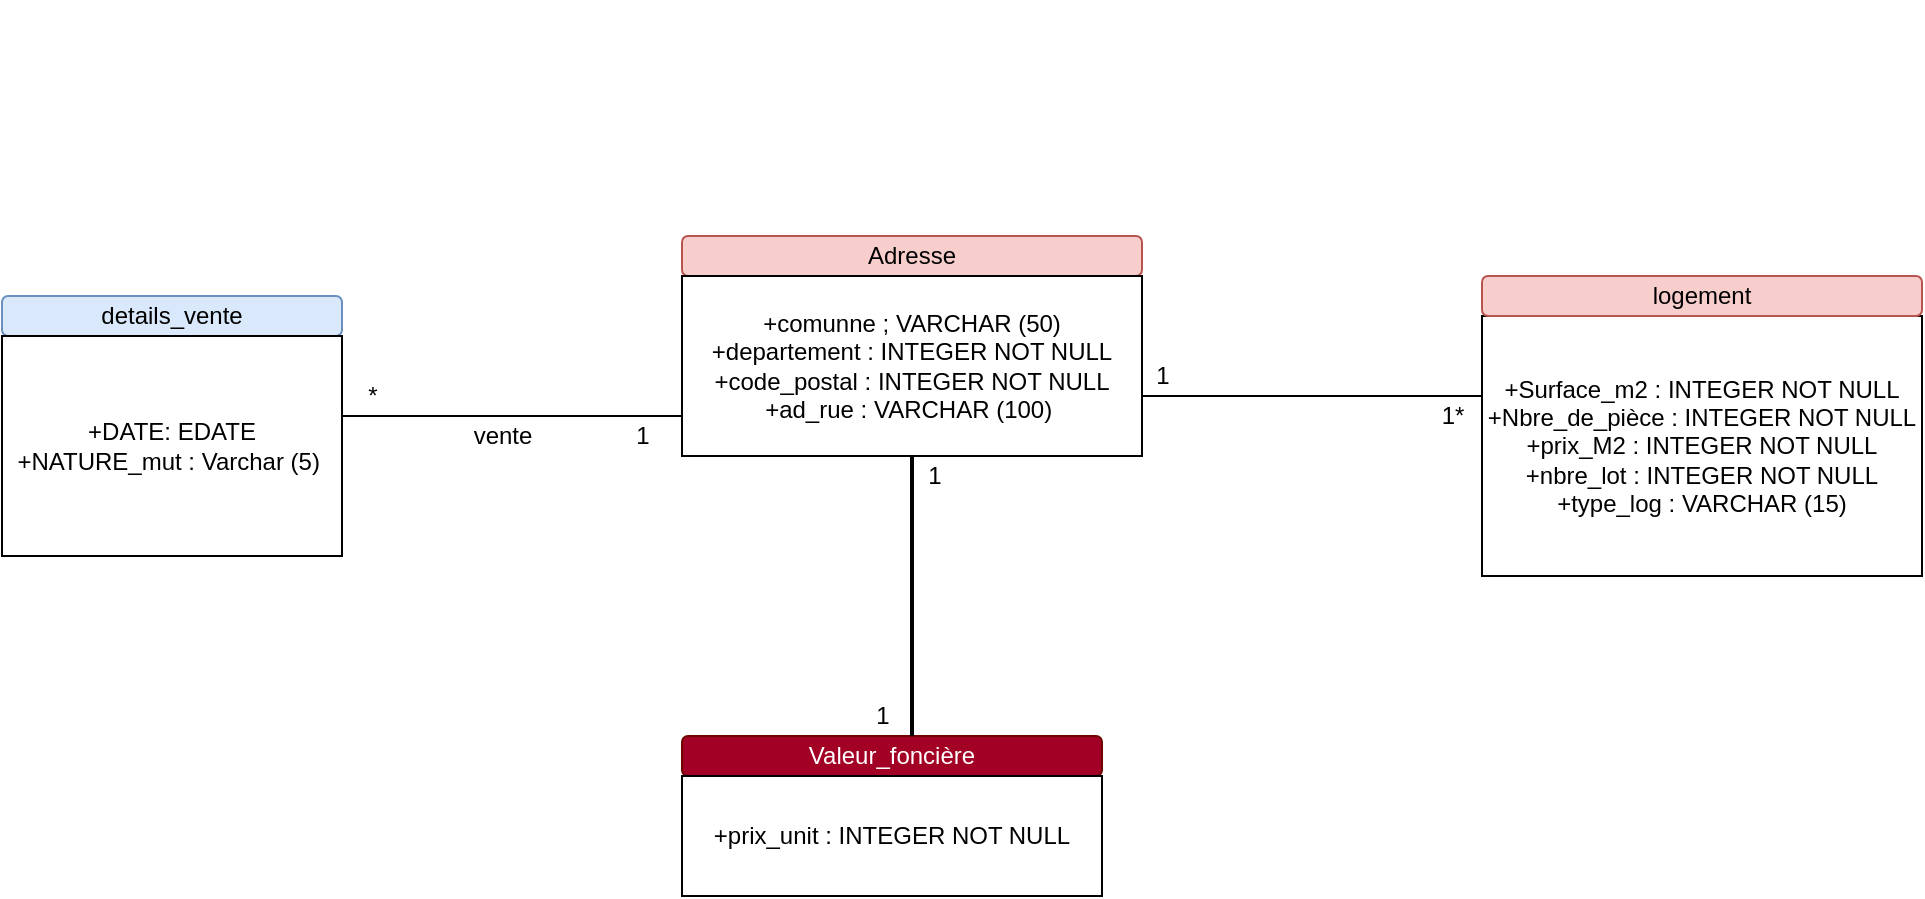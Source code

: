 <mxfile version="13.9.9" type="device"><diagram id="5ATXpu40zjcqa0wmHIOM" name="Page-1"><mxGraphModel dx="852" dy="494" grid="1" gridSize="10" guides="1" tooltips="1" connect="1" arrows="1" fold="1" page="1" pageScale="1" pageWidth="827" pageHeight="1169" math="0" shadow="0"><root><mxCell id="0"/><mxCell id="1" parent="0"/><mxCell id="-cwkYk6ys0LbhHUgzvox-1" value="Adresse&lt;br&gt;" style="rounded=1;whiteSpace=wrap;html=1;fillColor=#f8cecc;strokeColor=#b85450;" parent="1" vertex="1"><mxGeometry x="340" y="170" width="230" height="20" as="geometry"/></mxCell><mxCell id="-cwkYk6ys0LbhHUgzvox-2" value="+comunne ; VARCHAR (50)&lt;br&gt;+departement : INTEGER NOT NULL&lt;br&gt;+code_postal : INTEGER NOT NULL&lt;br&gt;+ad_rue : VARCHAR (100)&amp;nbsp;" style="rounded=0;whiteSpace=wrap;html=1;" parent="1" vertex="1"><mxGeometry x="340" y="190" width="230" height="90" as="geometry"/></mxCell><mxCell id="-cwkYk6ys0LbhHUgzvox-6" style="edgeStyle=orthogonalEdgeStyle;rounded=0;orthogonalLoop=1;jettySize=auto;html=1;exitX=0.5;exitY=1;exitDx=0;exitDy=0;" parent="1" edge="1"><mxGeometry relative="1" as="geometry"><mxPoint x="460" y="60" as="sourcePoint"/><mxPoint x="460" y="60" as="targetPoint"/></mxGeometry></mxCell><mxCell id="-cwkYk6ys0LbhHUgzvox-10" value="Valeur_foncière" style="rounded=1;whiteSpace=wrap;html=1;fillColor=#a20025;strokeColor=#6F0000;fontColor=#ffffff;" parent="1" vertex="1"><mxGeometry x="340" y="420" width="210" height="20" as="geometry"/></mxCell><mxCell id="-cwkYk6ys0LbhHUgzvox-11" value="+prix_unit : INTEGER NOT NULL" style="rounded=0;whiteSpace=wrap;html=1;" parent="1" vertex="1"><mxGeometry x="340" y="440" width="210" height="60" as="geometry"/></mxCell><mxCell id="-cwkYk6ys0LbhHUgzvox-12" value="+Surface_m2 : INTEGER NOT NULL&lt;br&gt;+Nbre_de_pièce : INTEGER NOT NULL&lt;br&gt;+prix_M2 : INTEGER NOT NULL&lt;br&gt;+nbre_lot : INTEGER NOT NULL&lt;br&gt;+type_log : VARCHAR (15)" style="rounded=0;whiteSpace=wrap;html=1;" parent="1" vertex="1"><mxGeometry x="740" y="210" width="220" height="130" as="geometry"/></mxCell><mxCell id="-cwkYk6ys0LbhHUgzvox-13" value="logement" style="rounded=1;whiteSpace=wrap;html=1;fillColor=#f8cecc;strokeColor=#b85450;" parent="1" vertex="1"><mxGeometry x="740" y="190" width="220" height="20" as="geometry"/></mxCell><mxCell id="-cwkYk6ys0LbhHUgzvox-23" value="details_vente" style="rounded=1;whiteSpace=wrap;html=1;fillColor=#dae8fc;strokeColor=#6c8ebf;" parent="1" vertex="1"><mxGeometry y="200" width="170" height="20" as="geometry"/></mxCell><mxCell id="-cwkYk6ys0LbhHUgzvox-24" value="+DATE: EDATE&lt;br&gt;+NATURE_mut : Varchar (5)&amp;nbsp;" style="rounded=0;whiteSpace=wrap;html=1;" parent="1" vertex="1"><mxGeometry y="220" width="170" height="110" as="geometry"/></mxCell><mxCell id="3RbWdmC84FgWEsIuIpsC-11" value="" style="line;strokeWidth=1;fillColor=none;align=left;verticalAlign=middle;spacingTop=-1;spacingLeft=3;spacingRight=3;rotatable=0;labelPosition=right;points=[];portConstraint=eastwest;" parent="1" vertex="1"><mxGeometry x="170" y="250" width="170" height="20" as="geometry"/></mxCell><mxCell id="3RbWdmC84FgWEsIuIpsC-21" value="" style="html=1;points=[];perimeter=orthogonalPerimeter;fillColor=#000000;strokeColor=none;" parent="1" vertex="1"><mxGeometry x="454" y="280" width="2" height="140" as="geometry"/></mxCell><mxCell id="3RbWdmC84FgWEsIuIpsC-23" value="1*" style="text;html=1;align=center;verticalAlign=middle;resizable=0;points=[];autosize=1;" parent="1" vertex="1"><mxGeometry x="710" y="250" width="30" height="20" as="geometry"/></mxCell><mxCell id="3RbWdmC84FgWEsIuIpsC-24" value="" style="line;strokeWidth=1;fillColor=none;align=left;verticalAlign=middle;spacingTop=-1;spacingLeft=3;spacingRight=3;rotatable=0;labelPosition=right;points=[];portConstraint=eastwest;" parent="1" vertex="1"><mxGeometry x="570" y="240" width="170" height="20" as="geometry"/></mxCell><mxCell id="3RbWdmC84FgWEsIuIpsC-28" value="1" style="text;html=1;align=center;verticalAlign=middle;resizable=0;points=[];autosize=1;" parent="1" vertex="1"><mxGeometry x="310" y="260" width="20" height="20" as="geometry"/></mxCell><mxCell id="3RbWdmC84FgWEsIuIpsC-29" value="1" style="text;html=1;align=center;verticalAlign=middle;resizable=0;points=[];autosize=1;" parent="1" vertex="1"><mxGeometry x="456" y="280" width="20" height="20" as="geometry"/></mxCell><mxCell id="3RbWdmC84FgWEsIuIpsC-30" value="1" style="text;html=1;align=center;verticalAlign=middle;resizable=0;points=[];autosize=1;" parent="1" vertex="1"><mxGeometry x="430" y="400" width="20" height="20" as="geometry"/></mxCell><mxCell id="3RbWdmC84FgWEsIuIpsC-34" value="1" style="text;html=1;align=center;verticalAlign=middle;resizable=0;points=[];autosize=1;" parent="1" vertex="1"><mxGeometry x="570" y="230" width="20" height="20" as="geometry"/></mxCell><mxCell id="EDKDIn4yAdUuMv9WjosO-1" value="*" style="text;html=1;align=center;verticalAlign=middle;resizable=0;points=[];autosize=1;" parent="1" vertex="1"><mxGeometry x="175" y="240" width="20" height="20" as="geometry"/></mxCell><mxCell id="FT9eyc0YxLrWZHGbX-IW-1" value="vente" style="text;html=1;align=center;verticalAlign=middle;resizable=0;points=[];autosize=1;" vertex="1" parent="1"><mxGeometry x="230" y="260" width="40" height="20" as="geometry"/></mxCell></root></mxGraphModel></diagram></mxfile>
